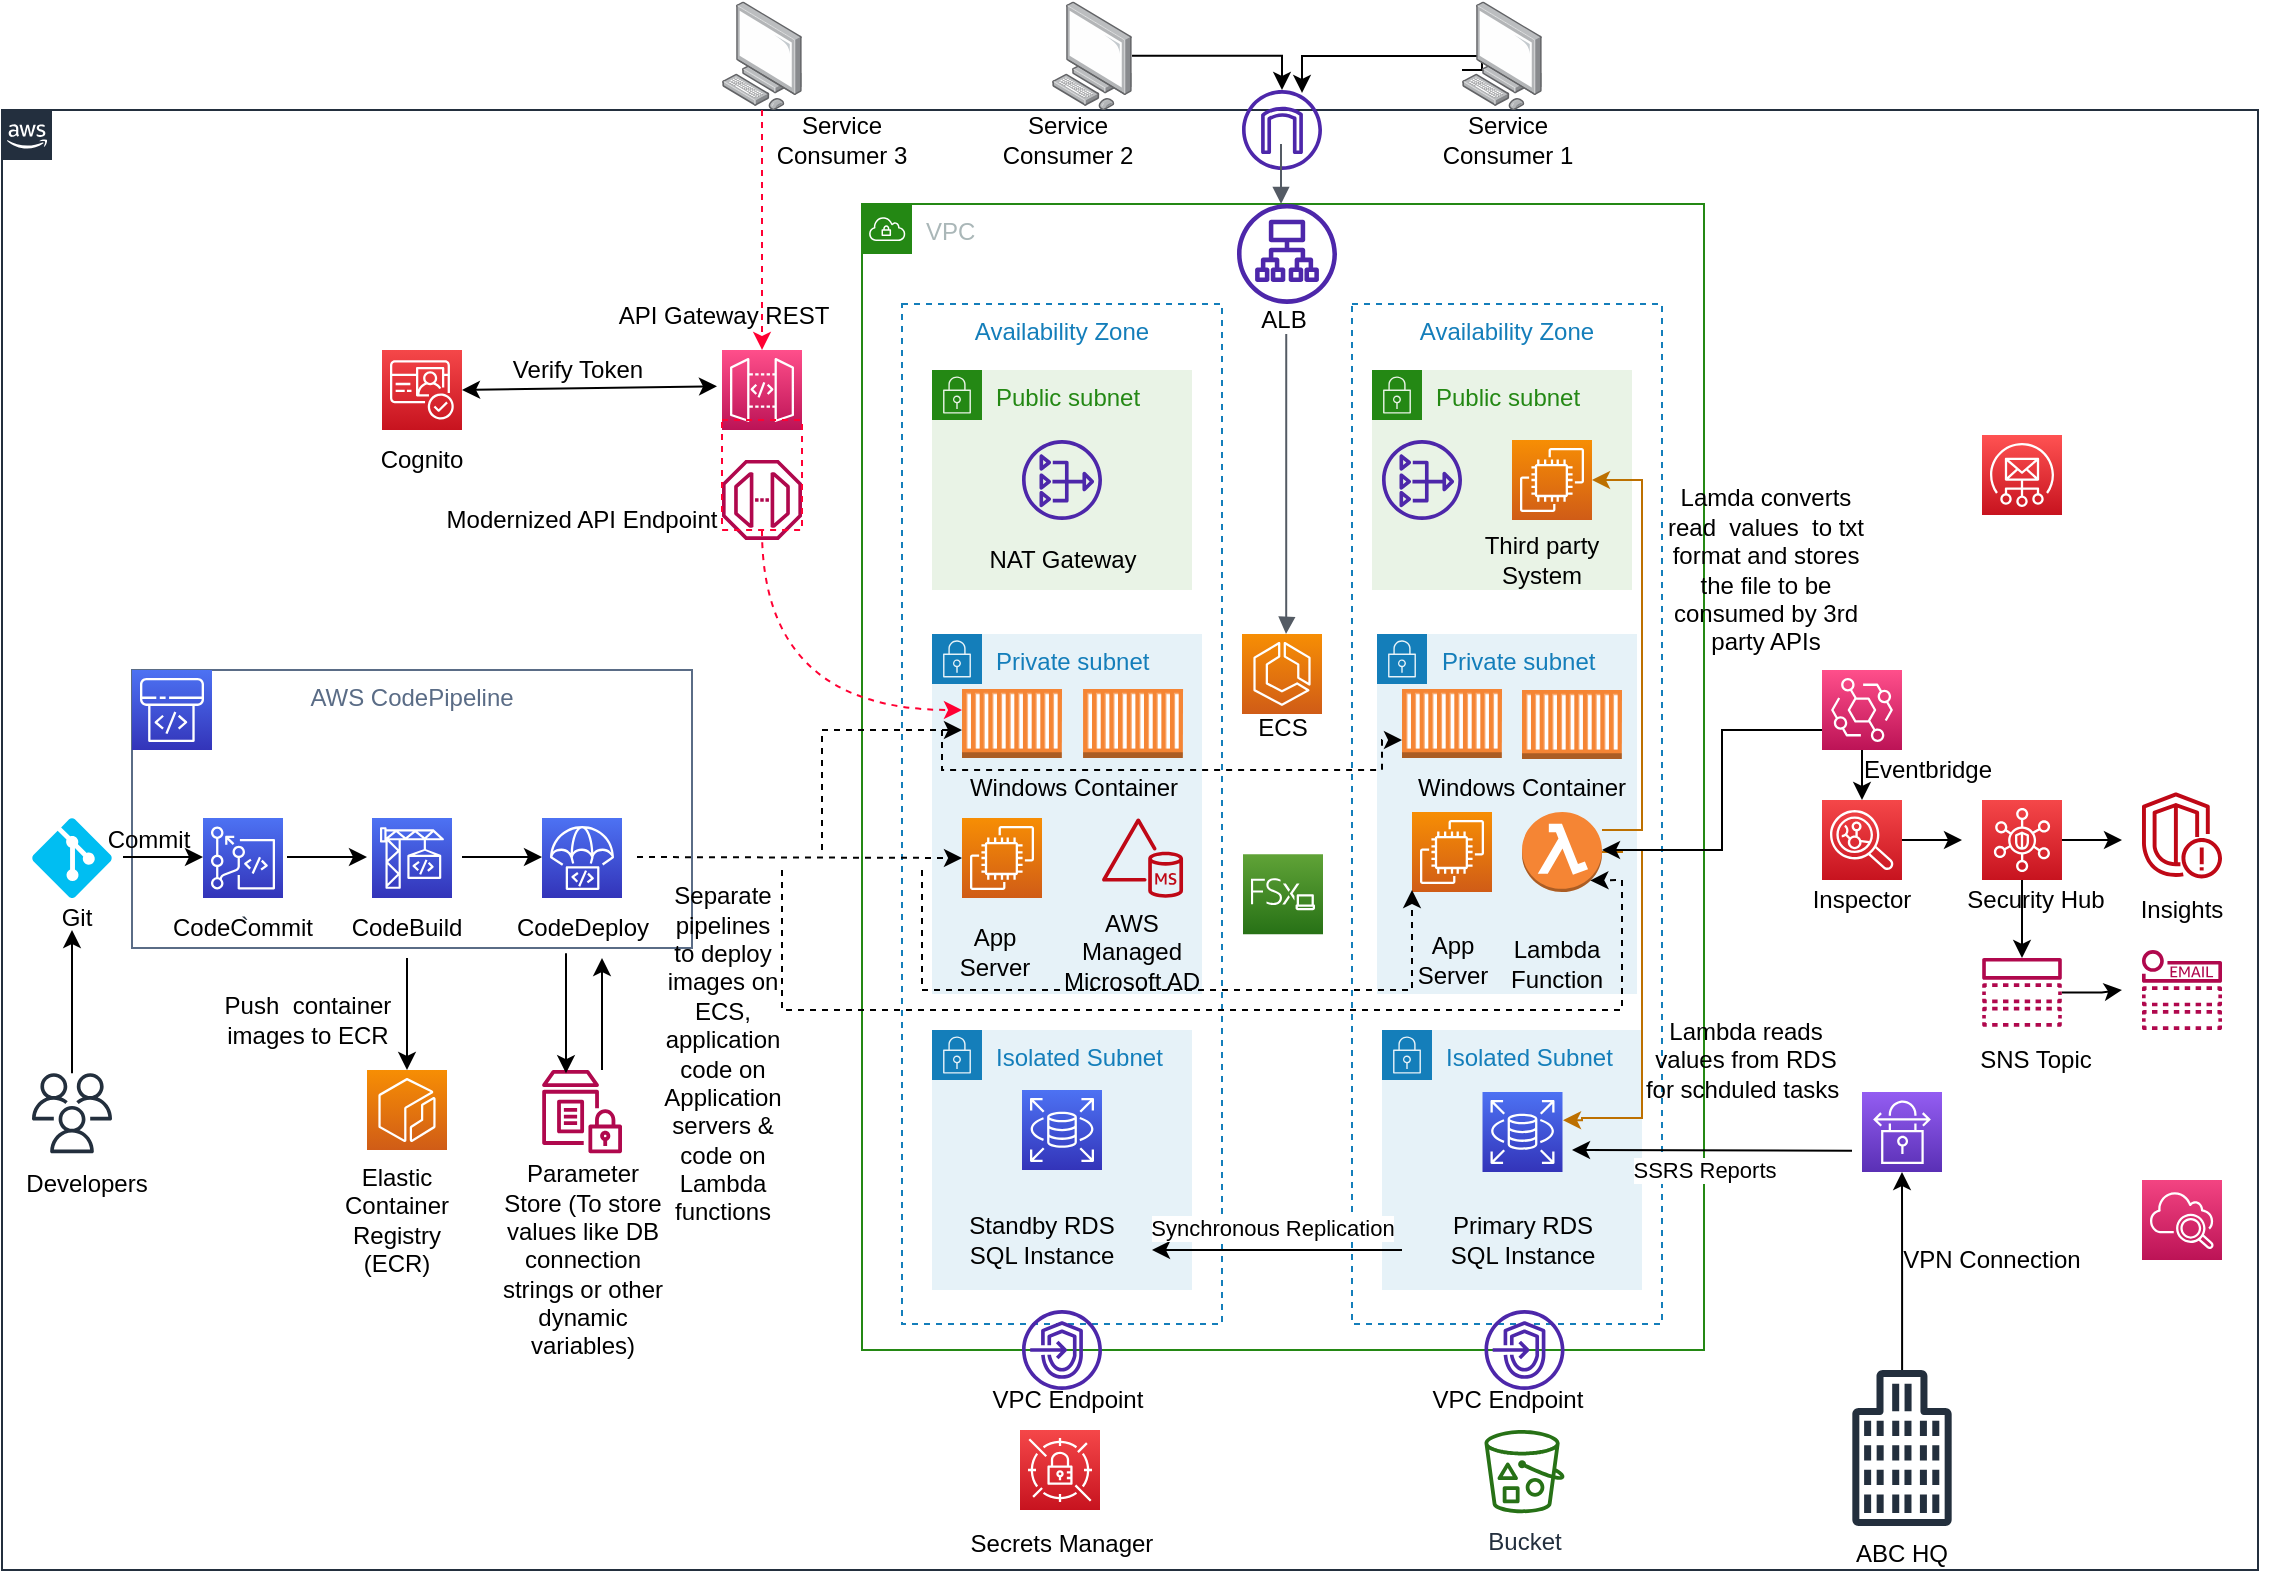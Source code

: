 <mxfile version="21.6.8" type="github">
  <diagram id="Ht1M8jgEwFfnCIfOTk4-" name="Page-1">
    <mxGraphModel dx="2019" dy="788" grid="1" gridSize="10" guides="1" tooltips="1" connect="1" arrows="1" fold="1" page="1" pageScale="1" pageWidth="1169" pageHeight="827" math="0" shadow="0">
      <root>
        <mxCell id="0" />
        <mxCell id="1" parent="0" />
        <mxCell id="UEzPUAAOIrF-is8g5C7q-74" value="" style="points=[[0,0],[0.25,0],[0.5,0],[0.75,0],[1,0],[1,0.25],[1,0.5],[1,0.75],[1,1],[0.75,1],[0.5,1],[0.25,1],[0,1],[0,0.75],[0,0.5],[0,0.25]];outlineConnect=0;gradientColor=none;html=1;whiteSpace=wrap;fontSize=12;fontStyle=0;shape=mxgraph.aws4.group;grIcon=mxgraph.aws4.group_aws_cloud_alt;strokeColor=#232F3E;fillColor=none;verticalAlign=top;align=left;spacingLeft=30;fontColor=#232F3E;dashed=0;labelBackgroundColor=#ffffff;container=1;pointerEvents=0;collapsible=0;recursiveResize=0;" parent="1" vertex="1">
          <mxGeometry x="20" y="60" width="1128" height="730" as="geometry" />
        </mxCell>
        <mxCell id="bOCi2ubxmbnxknkTj1Zq-160" value="CodeBuild" style="text;strokeColor=none;align=center;fillColor=none;html=1;verticalAlign=middle;whiteSpace=wrap;rounded=0;" vertex="1" parent="UEzPUAAOIrF-is8g5C7q-74">
          <mxGeometry x="175" y="394.0" width="55" height="30" as="geometry" />
        </mxCell>
        <mxCell id="bOCi2ubxmbnxknkTj1Zq-11" value="VPC" style="points=[[0,0],[0.25,0],[0.5,0],[0.75,0],[1,0],[1,0.25],[1,0.5],[1,0.75],[1,1],[0.75,1],[0.5,1],[0.25,1],[0,1],[0,0.75],[0,0.5],[0,0.25]];outlineConnect=0;gradientColor=none;html=1;whiteSpace=wrap;fontSize=12;fontStyle=0;container=1;pointerEvents=0;collapsible=0;recursiveResize=0;shape=mxgraph.aws4.group;grIcon=mxgraph.aws4.group_vpc;strokeColor=#248814;fillColor=none;verticalAlign=top;align=left;spacingLeft=30;fontColor=#AAB7B8;dashed=0;" vertex="1" parent="UEzPUAAOIrF-is8g5C7q-74">
          <mxGeometry x="430" y="46.95" width="421" height="573.05" as="geometry" />
        </mxCell>
        <mxCell id="bOCi2ubxmbnxknkTj1Zq-4" value="" style="sketch=0;outlineConnect=0;fontColor=#232F3E;gradientColor=none;fillColor=#4D27AA;strokeColor=none;dashed=0;verticalLabelPosition=bottom;verticalAlign=top;align=center;html=1;fontSize=12;fontStyle=0;aspect=fixed;pointerEvents=1;shape=mxgraph.aws4.application_load_balancer;direction=east;" vertex="1" parent="bOCi2ubxmbnxknkTj1Zq-11">
          <mxGeometry x="187.5" width="50" height="50" as="geometry" />
        </mxCell>
        <mxCell id="bOCi2ubxmbnxknkTj1Zq-16" value="Availability Zone" style="fillColor=none;strokeColor=#147EBA;dashed=1;verticalAlign=top;fontStyle=0;fontColor=#147EBA;whiteSpace=wrap;html=1;" vertex="1" parent="bOCi2ubxmbnxknkTj1Zq-11">
          <mxGeometry x="20" y="50" width="160" height="510" as="geometry" />
        </mxCell>
        <mxCell id="bOCi2ubxmbnxknkTj1Zq-17" value="Availability Zone" style="fillColor=none;strokeColor=#147EBA;dashed=1;verticalAlign=top;fontStyle=0;fontColor=#147EBA;whiteSpace=wrap;html=1;" vertex="1" parent="bOCi2ubxmbnxknkTj1Zq-11">
          <mxGeometry x="245" y="50" width="155" height="510" as="geometry" />
        </mxCell>
        <mxCell id="bOCi2ubxmbnxknkTj1Zq-24" value="Public subnet" style="points=[[0,0],[0.25,0],[0.5,0],[0.75,0],[1,0],[1,0.25],[1,0.5],[1,0.75],[1,1],[0.75,1],[0.5,1],[0.25,1],[0,1],[0,0.75],[0,0.5],[0,0.25]];outlineConnect=0;gradientColor=none;html=1;whiteSpace=wrap;fontSize=12;fontStyle=0;container=1;pointerEvents=0;collapsible=0;recursiveResize=0;shape=mxgraph.aws4.group;grIcon=mxgraph.aws4.group_security_group;grStroke=0;strokeColor=#248814;fillColor=#E9F3E6;verticalAlign=top;align=left;spacingLeft=30;fontColor=#248814;dashed=0;" vertex="1" parent="bOCi2ubxmbnxknkTj1Zq-11">
          <mxGeometry x="35" y="83.05" width="130" height="110" as="geometry" />
        </mxCell>
        <mxCell id="bOCi2ubxmbnxknkTj1Zq-50" value="" style="sketch=0;outlineConnect=0;fontColor=#232F3E;gradientColor=none;fillColor=#4D27AA;strokeColor=none;dashed=0;verticalLabelPosition=bottom;verticalAlign=top;align=center;html=1;fontSize=12;fontStyle=0;aspect=fixed;pointerEvents=1;shape=mxgraph.aws4.nat_gateway;" vertex="1" parent="bOCi2ubxmbnxknkTj1Zq-24">
          <mxGeometry x="45" y="35" width="40" height="40" as="geometry" />
        </mxCell>
        <mxCell id="bOCi2ubxmbnxknkTj1Zq-149" value="NAT Gateway" style="text;strokeColor=none;align=center;fillColor=none;html=1;verticalAlign=middle;whiteSpace=wrap;rounded=0;" vertex="1" parent="bOCi2ubxmbnxknkTj1Zq-24">
          <mxGeometry x="22.5" y="80" width="85" height="30" as="geometry" />
        </mxCell>
        <mxCell id="bOCi2ubxmbnxknkTj1Zq-27" value="Public subnet" style="points=[[0,0],[0.25,0],[0.5,0],[0.75,0],[1,0],[1,0.25],[1,0.5],[1,0.75],[1,1],[0.75,1],[0.5,1],[0.25,1],[0,1],[0,0.75],[0,0.5],[0,0.25]];outlineConnect=0;gradientColor=none;html=1;whiteSpace=wrap;fontSize=12;fontStyle=0;container=1;pointerEvents=0;collapsible=0;recursiveResize=0;shape=mxgraph.aws4.group;grIcon=mxgraph.aws4.group_security_group;grStroke=0;strokeColor=#248814;fillColor=#E9F3E6;verticalAlign=top;align=left;spacingLeft=30;fontColor=#248814;dashed=0;" vertex="1" parent="bOCi2ubxmbnxknkTj1Zq-11">
          <mxGeometry x="255" y="83.05" width="130" height="110" as="geometry" />
        </mxCell>
        <mxCell id="bOCi2ubxmbnxknkTj1Zq-99" value="" style="sketch=0;points=[[0,0,0],[0.25,0,0],[0.5,0,0],[0.75,0,0],[1,0,0],[0,1,0],[0.25,1,0],[0.5,1,0],[0.75,1,0],[1,1,0],[0,0.25,0],[0,0.5,0],[0,0.75,0],[1,0.25,0],[1,0.5,0],[1,0.75,0]];outlineConnect=0;fontColor=#232F3E;gradientColor=#F78E04;gradientDirection=north;fillColor=#D05C17;strokeColor=#ffffff;dashed=0;verticalLabelPosition=bottom;verticalAlign=top;align=center;html=1;fontSize=12;fontStyle=0;aspect=fixed;shape=mxgraph.aws4.resourceIcon;resIcon=mxgraph.aws4.ec2;" vertex="1" parent="bOCi2ubxmbnxknkTj1Zq-27">
          <mxGeometry x="70" y="35" width="40" height="40" as="geometry" />
        </mxCell>
        <mxCell id="bOCi2ubxmbnxknkTj1Zq-102" value="Third party System&lt;br&gt;" style="text;strokeColor=none;align=center;fillColor=none;html=1;verticalAlign=middle;whiteSpace=wrap;rounded=0;" vertex="1" parent="bOCi2ubxmbnxknkTj1Zq-27">
          <mxGeometry x="50" y="80" width="70" height="30" as="geometry" />
        </mxCell>
        <mxCell id="bOCi2ubxmbnxknkTj1Zq-28" value="Private subnet" style="points=[[0,0],[0.25,0],[0.5,0],[0.75,0],[1,0],[1,0.25],[1,0.5],[1,0.75],[1,1],[0.75,1],[0.5,1],[0.25,1],[0,1],[0,0.75],[0,0.5],[0,0.25]];outlineConnect=0;gradientColor=none;html=1;whiteSpace=wrap;fontSize=12;fontStyle=0;container=1;pointerEvents=0;collapsible=0;recursiveResize=0;shape=mxgraph.aws4.group;grIcon=mxgraph.aws4.group_security_group;grStroke=0;strokeColor=#147EBA;fillColor=#E6F2F8;verticalAlign=top;align=left;spacingLeft=30;fontColor=#147EBA;dashed=0;" vertex="1" parent="bOCi2ubxmbnxknkTj1Zq-11">
          <mxGeometry x="257.5" y="215" width="130" height="180" as="geometry" />
        </mxCell>
        <mxCell id="bOCi2ubxmbnxknkTj1Zq-125" value="App Server&lt;br&gt;" style="text;strokeColor=none;align=center;fillColor=none;html=1;verticalAlign=middle;whiteSpace=wrap;rounded=0;" vertex="1" parent="bOCi2ubxmbnxknkTj1Zq-28">
          <mxGeometry x="10" y="148.05" width="55" height="30" as="geometry" />
        </mxCell>
        <mxCell id="bOCi2ubxmbnxknkTj1Zq-124" value="Windows Container" style="text;strokeColor=none;align=center;fillColor=none;html=1;verticalAlign=middle;whiteSpace=wrap;rounded=0;" vertex="1" parent="bOCi2ubxmbnxknkTj1Zq-28">
          <mxGeometry x="17.5" y="62.05" width="110" height="30" as="geometry" />
        </mxCell>
        <mxCell id="bOCi2ubxmbnxknkTj1Zq-100" value="" style="sketch=0;points=[[0,0,0],[0.25,0,0],[0.5,0,0],[0.75,0,0],[1,0,0],[0,1,0],[0.25,1,0],[0.5,1,0],[0.75,1,0],[1,1,0],[0,0.25,0],[0,0.5,0],[0,0.75,0],[1,0.25,0],[1,0.5,0],[1,0.75,0]];outlineConnect=0;fontColor=#232F3E;gradientColor=#F78E04;gradientDirection=north;fillColor=#D05C17;strokeColor=#ffffff;dashed=0;verticalLabelPosition=bottom;verticalAlign=top;align=center;html=1;fontSize=12;fontStyle=0;aspect=fixed;shape=mxgraph.aws4.resourceIcon;resIcon=mxgraph.aws4.ec2;" vertex="1" parent="bOCi2ubxmbnxknkTj1Zq-28">
          <mxGeometry x="17.5" y="89.05" width="40" height="40" as="geometry" />
        </mxCell>
        <mxCell id="bOCi2ubxmbnxknkTj1Zq-65" value="" style="outlineConnect=0;dashed=0;verticalLabelPosition=bottom;verticalAlign=top;align=center;html=1;shape=mxgraph.aws3.lambda_function;fillColor=#F58534;gradientColor=none;" vertex="1" parent="bOCi2ubxmbnxknkTj1Zq-28">
          <mxGeometry x="72.5" y="89.05" width="40" height="40" as="geometry" />
        </mxCell>
        <mxCell id="bOCi2ubxmbnxknkTj1Zq-214" value="" style="outlineConnect=0;dashed=0;verticalLabelPosition=bottom;verticalAlign=top;align=center;html=1;shape=mxgraph.aws3.ec2_compute_container;fillColor=#F58534;gradientColor=none;" vertex="1" parent="bOCi2ubxmbnxknkTj1Zq-28">
          <mxGeometry x="72.5" y="28.05" width="50" height="34.5" as="geometry" />
        </mxCell>
        <mxCell id="bOCi2ubxmbnxknkTj1Zq-31" value="" style="sketch=0;points=[[0,0,0],[0.25,0,0],[0.5,0,0],[0.75,0,0],[1,0,0],[0,1,0],[0.25,1,0],[0.5,1,0],[0.75,1,0],[1,1,0],[0,0.25,0],[0,0.5,0],[0,0.75,0],[1,0.25,0],[1,0.5,0],[1,0.75,0]];outlineConnect=0;fontColor=#232F3E;gradientColor=#F78E04;gradientDirection=north;fillColor=#D05C17;strokeColor=#ffffff;dashed=0;verticalLabelPosition=bottom;verticalAlign=top;align=center;html=1;fontSize=12;fontStyle=0;aspect=fixed;shape=mxgraph.aws4.resourceIcon;resIcon=mxgraph.aws4.ecs;" vertex="1" parent="bOCi2ubxmbnxknkTj1Zq-11">
          <mxGeometry x="190" y="215" width="40" height="40" as="geometry" />
        </mxCell>
        <mxCell id="bOCi2ubxmbnxknkTj1Zq-32" value="" style="outlineConnect=0;dashed=0;verticalLabelPosition=bottom;verticalAlign=top;align=center;html=1;shape=mxgraph.aws3.ec2_compute_container;fillColor=#F58534;gradientColor=none;" vertex="1" parent="bOCi2ubxmbnxknkTj1Zq-11">
          <mxGeometry x="60" y="340" width="60" height="34.5" as="geometry" />
        </mxCell>
        <mxCell id="bOCi2ubxmbnxknkTj1Zq-52" value="Isolated Subnet&lt;br&gt;" style="points=[[0,0],[0.25,0],[0.5,0],[0.75,0],[1,0],[1,0.25],[1,0.5],[1,0.75],[1,1],[0.75,1],[0.5,1],[0.25,1],[0,1],[0,0.75],[0,0.5],[0,0.25]];outlineConnect=0;gradientColor=none;html=1;whiteSpace=wrap;fontSize=12;fontStyle=0;container=1;pointerEvents=0;collapsible=0;recursiveResize=0;shape=mxgraph.aws4.group;grIcon=mxgraph.aws4.group_security_group;grStroke=0;strokeColor=#147EBA;fillColor=#E6F2F8;verticalAlign=top;align=left;spacingLeft=30;fontColor=#147EBA;dashed=0;" vertex="1" parent="bOCi2ubxmbnxknkTj1Zq-11">
          <mxGeometry x="35" y="413.05" width="130" height="130" as="geometry" />
        </mxCell>
        <mxCell id="bOCi2ubxmbnxknkTj1Zq-117" value="" style="sketch=0;points=[[0,0,0],[0.25,0,0],[0.5,0,0],[0.75,0,0],[1,0,0],[0,1,0],[0.25,1,0],[0.5,1,0],[0.75,1,0],[1,1,0],[0,0.25,0],[0,0.5,0],[0,0.75,0],[1,0.25,0],[1,0.5,0],[1,0.75,0]];outlineConnect=0;fontColor=#232F3E;gradientColor=#4D72F3;gradientDirection=north;fillColor=#3334B9;strokeColor=#ffffff;dashed=0;verticalLabelPosition=bottom;verticalAlign=top;align=center;html=1;fontSize=12;fontStyle=0;aspect=fixed;shape=mxgraph.aws4.resourceIcon;resIcon=mxgraph.aws4.rds;" vertex="1" parent="bOCi2ubxmbnxknkTj1Zq-52">
          <mxGeometry x="45" y="30.0" width="40" height="40" as="geometry" />
        </mxCell>
        <mxCell id="bOCi2ubxmbnxknkTj1Zq-56" value="Private subnet" style="points=[[0,0],[0.25,0],[0.5,0],[0.75,0],[1,0],[1,0.25],[1,0.5],[1,0.75],[1,1],[0.75,1],[0.5,1],[0.25,1],[0,1],[0,0.75],[0,0.5],[0,0.25]];outlineConnect=0;gradientColor=none;html=1;whiteSpace=wrap;fontSize=12;fontStyle=0;container=1;pointerEvents=0;collapsible=0;recursiveResize=0;shape=mxgraph.aws4.group;grIcon=mxgraph.aws4.group_security_group;grStroke=0;strokeColor=#147EBA;fillColor=#E6F2F8;verticalAlign=top;align=left;spacingLeft=30;fontColor=#147EBA;dashed=0;" vertex="1" parent="bOCi2ubxmbnxknkTj1Zq-11">
          <mxGeometry x="35" y="215" width="135" height="180" as="geometry" />
        </mxCell>
        <mxCell id="bOCi2ubxmbnxknkTj1Zq-98" value="" style="sketch=0;points=[[0,0,0],[0.25,0,0],[0.5,0,0],[0.75,0,0],[1,0,0],[0,1,0],[0.25,1,0],[0.5,1,0],[0.75,1,0],[1,1,0],[0,0.25,0],[0,0.5,0],[0,0.75,0],[1,0.25,0],[1,0.5,0],[1,0.75,0]];outlineConnect=0;fontColor=#232F3E;gradientColor=#F78E04;gradientDirection=north;fillColor=#D05C17;strokeColor=#ffffff;dashed=0;verticalLabelPosition=bottom;verticalAlign=top;align=center;html=1;fontSize=12;fontStyle=0;aspect=fixed;shape=mxgraph.aws4.resourceIcon;resIcon=mxgraph.aws4.ec2;" vertex="1" parent="bOCi2ubxmbnxknkTj1Zq-56">
          <mxGeometry x="15" y="92.05" width="40" height="40" as="geometry" />
        </mxCell>
        <mxCell id="bOCi2ubxmbnxknkTj1Zq-213" value="" style="outlineConnect=0;dashed=0;verticalLabelPosition=bottom;verticalAlign=top;align=center;html=1;shape=mxgraph.aws3.ec2_compute_container;fillColor=#F58534;gradientColor=none;" vertex="1" parent="bOCi2ubxmbnxknkTj1Zq-56">
          <mxGeometry x="75.52" y="27.55" width="50" height="34.5" as="geometry" />
        </mxCell>
        <mxCell id="bOCi2ubxmbnxknkTj1Zq-58" value="Isolated Subnet&lt;br&gt;" style="points=[[0,0],[0.25,0],[0.5,0],[0.75,0],[1,0],[1,0.25],[1,0.5],[1,0.75],[1,1],[0.75,1],[0.5,1],[0.25,1],[0,1],[0,0.75],[0,0.5],[0,0.25]];outlineConnect=0;gradientColor=none;html=1;whiteSpace=wrap;fontSize=12;fontStyle=0;container=1;pointerEvents=0;collapsible=0;recursiveResize=0;shape=mxgraph.aws4.group;grIcon=mxgraph.aws4.group_security_group;grStroke=0;strokeColor=#147EBA;fillColor=#E6F2F8;verticalAlign=top;align=left;spacingLeft=30;fontColor=#147EBA;dashed=0;" vertex="1" parent="bOCi2ubxmbnxknkTj1Zq-11">
          <mxGeometry x="260" y="413.05" width="130" height="130" as="geometry" />
        </mxCell>
        <mxCell id="bOCi2ubxmbnxknkTj1Zq-118" value="" style="sketch=0;points=[[0,0,0],[0.25,0,0],[0.5,0,0],[0.75,0,0],[1,0,0],[0,1,0],[0.25,1,0],[0.5,1,0],[0.75,1,0],[1,1,0],[0,0.25,0],[0,0.5,0],[0,0.75,0],[1,0.25,0],[1,0.5,0],[1,0.75,0]];outlineConnect=0;fontColor=#232F3E;gradientColor=#4D72F3;gradientDirection=north;fillColor=#3334B9;strokeColor=#ffffff;dashed=0;verticalLabelPosition=bottom;verticalAlign=top;align=center;html=1;fontSize=12;fontStyle=0;aspect=fixed;shape=mxgraph.aws4.resourceIcon;resIcon=mxgraph.aws4.rds;" vertex="1" parent="bOCi2ubxmbnxknkTj1Zq-58">
          <mxGeometry x="50.25" y="31.0" width="40" height="40" as="geometry" />
        </mxCell>
        <mxCell id="bOCi2ubxmbnxknkTj1Zq-122" value="Primary RDS SQL Instance&lt;br&gt;" style="text;strokeColor=none;align=center;fillColor=none;html=1;verticalAlign=middle;whiteSpace=wrap;rounded=0;" vertex="1" parent="bOCi2ubxmbnxknkTj1Zq-58">
          <mxGeometry x="24" y="90" width="92.5" height="30" as="geometry" />
        </mxCell>
        <mxCell id="bOCi2ubxmbnxknkTj1Zq-260" value="" style="edgeStyle=orthogonalEdgeStyle;rounded=0;orthogonalLoop=1;jettySize=auto;html=1;entryX=1;entryY=0.25;entryDx=0;entryDy=0;entryPerimeter=0;exitX=1;exitY=0.5;exitDx=0;exitDy=0;exitPerimeter=0;fillColor=#f0a30a;strokeColor=#BD7000;" edge="1" parent="bOCi2ubxmbnxknkTj1Zq-58" source="bOCi2ubxmbnxknkTj1Zq-65">
          <mxGeometry relative="1" as="geometry">
            <mxPoint x="90.25" y="-104.91" as="sourcePoint" />
            <mxPoint x="90.5" y="45.09" as="targetPoint" />
            <Array as="points">
              <mxPoint x="120" y="-89" />
              <mxPoint x="120" y="-90" />
              <mxPoint x="130" y="-90" />
              <mxPoint x="130" y="44" />
              <mxPoint x="100" y="44" />
              <mxPoint x="100" y="45" />
            </Array>
          </mxGeometry>
        </mxCell>
        <mxCell id="bOCi2ubxmbnxknkTj1Zq-61" value="" style="sketch=0;outlineConnect=0;fontColor=#232F3E;gradientColor=none;fillColor=#4D27AA;strokeColor=none;dashed=0;verticalLabelPosition=bottom;verticalAlign=top;align=center;html=1;fontSize=12;fontStyle=0;aspect=fixed;pointerEvents=1;shape=mxgraph.aws4.endpoints;" vertex="1" parent="bOCi2ubxmbnxknkTj1Zq-11">
          <mxGeometry x="80" y="553.05" width="40" height="40" as="geometry" />
        </mxCell>
        <mxCell id="bOCi2ubxmbnxknkTj1Zq-86" value="" style="sketch=0;points=[[0,0,0],[0.25,0,0],[0.5,0,0],[0.75,0,0],[1,0,0],[0,1,0],[0.25,1,0],[0.5,1,0],[0.75,1,0],[1,1,0],[0,0.25,0],[0,0.5,0],[0,0.75,0],[1,0.25,0],[1,0.5,0],[1,0.75,0]];outlineConnect=0;fontColor=#232F3E;gradientColor=#60A337;gradientDirection=north;fillColor=#277116;strokeColor=#ffffff;dashed=0;verticalLabelPosition=bottom;verticalAlign=top;align=center;html=1;fontSize=12;fontStyle=0;aspect=fixed;shape=mxgraph.aws4.resourceIcon;resIcon=mxgraph.aws4.fsx_for_windows_file_server;" vertex="1" parent="bOCi2ubxmbnxknkTj1Zq-11">
          <mxGeometry x="190.5" y="325.14" width="40" height="40" as="geometry" />
        </mxCell>
        <mxCell id="bOCi2ubxmbnxknkTj1Zq-94" value="" style="sketch=0;outlineConnect=0;fontColor=#232F3E;gradientColor=none;fillColor=#BF0816;strokeColor=none;dashed=0;verticalLabelPosition=bottom;verticalAlign=top;align=center;html=1;fontSize=12;fontStyle=0;aspect=fixed;pointerEvents=1;shape=mxgraph.aws4.managed_ms_ad;" vertex="1" parent="bOCi2ubxmbnxknkTj1Zq-11">
          <mxGeometry x="120" y="307.05" width="40.52" height="40" as="geometry" />
        </mxCell>
        <mxCell id="bOCi2ubxmbnxknkTj1Zq-45" value="" style="outlineConnect=0;dashed=0;verticalLabelPosition=bottom;verticalAlign=top;align=center;html=1;shape=mxgraph.aws3.ec2_compute_container;fillColor=#F58534;gradientColor=none;" vertex="1" parent="bOCi2ubxmbnxknkTj1Zq-11">
          <mxGeometry x="270" y="242.55" width="50" height="34.5" as="geometry" />
        </mxCell>
        <mxCell id="bOCi2ubxmbnxknkTj1Zq-51" value="" style="sketch=0;outlineConnect=0;fontColor=#232F3E;gradientColor=none;fillColor=#4D27AA;strokeColor=none;dashed=0;verticalLabelPosition=bottom;verticalAlign=top;align=center;html=1;fontSize=12;fontStyle=0;aspect=fixed;pointerEvents=1;shape=mxgraph.aws4.nat_gateway;" vertex="1" parent="bOCi2ubxmbnxknkTj1Zq-11">
          <mxGeometry x="260" y="118.05" width="40" height="40" as="geometry" />
        </mxCell>
        <mxCell id="bOCi2ubxmbnxknkTj1Zq-116" value="" style="edgeStyle=orthogonalEdgeStyle;html=1;endArrow=block;elbow=vertical;startArrow=none;endFill=1;strokeColor=#545B64;rounded=0;exitX=0.6;exitY=1.061;exitDx=0;exitDy=0;exitPerimeter=0;" edge="1" parent="bOCi2ubxmbnxknkTj1Zq-11">
          <mxGeometry width="100" relative="1" as="geometry">
            <mxPoint x="212.12" y="64.999" as="sourcePoint" />
            <mxPoint x="212" y="215" as="targetPoint" />
            <Array as="points">
              <mxPoint x="212.02" y="213" />
            </Array>
          </mxGeometry>
        </mxCell>
        <mxCell id="bOCi2ubxmbnxknkTj1Zq-120" value="AWS Managed Microsoft AD" style="text;strokeColor=none;align=center;fillColor=none;html=1;verticalAlign=middle;whiteSpace=wrap;rounded=0;" vertex="1" parent="bOCi2ubxmbnxknkTj1Zq-11">
          <mxGeometry x="100" y="333.5" width="70" height="81" as="geometry" />
        </mxCell>
        <mxCell id="bOCi2ubxmbnxknkTj1Zq-131" value="" style="endArrow=classic;html=1;rounded=0;" edge="1" parent="bOCi2ubxmbnxknkTj1Zq-11">
          <mxGeometry relative="1" as="geometry">
            <mxPoint x="270" y="523.05" as="sourcePoint" />
            <mxPoint x="145" y="523.05" as="targetPoint" />
          </mxGeometry>
        </mxCell>
        <mxCell id="bOCi2ubxmbnxknkTj1Zq-132" value="Synchronous Replication&lt;br&gt;" style="edgeLabel;resizable=0;html=1;align=center;verticalAlign=middle;" connectable="0" vertex="1" parent="bOCi2ubxmbnxknkTj1Zq-131">
          <mxGeometry relative="1" as="geometry">
            <mxPoint x="-3" y="-11" as="offset" />
          </mxGeometry>
        </mxCell>
        <mxCell id="bOCi2ubxmbnxknkTj1Zq-130" value="App Server&lt;br&gt;" style="text;strokeColor=none;align=center;fillColor=none;html=1;verticalAlign=middle;whiteSpace=wrap;rounded=0;" vertex="1" parent="bOCi2ubxmbnxknkTj1Zq-11">
          <mxGeometry x="39" y="359.0" width="55" height="30" as="geometry" />
        </mxCell>
        <mxCell id="bOCi2ubxmbnxknkTj1Zq-195" value="" style="edgeStyle=orthogonalEdgeStyle;rounded=0;orthogonalLoop=1;jettySize=auto;html=1;dashed=1;" edge="1" parent="bOCi2ubxmbnxknkTj1Zq-11">
          <mxGeometry relative="1" as="geometry">
            <mxPoint x="40" y="263.05" as="sourcePoint" />
            <mxPoint x="270" y="268.05" as="targetPoint" />
            <Array as="points">
              <mxPoint x="40" y="283" />
              <mxPoint x="260" y="283" />
              <mxPoint x="260" y="268" />
            </Array>
          </mxGeometry>
        </mxCell>
        <mxCell id="bOCi2ubxmbnxknkTj1Zq-57" value="" style="outlineConnect=0;dashed=0;verticalLabelPosition=bottom;verticalAlign=top;align=center;html=1;shape=mxgraph.aws3.ec2_compute_container;fillColor=#F58534;gradientColor=none;" vertex="1" parent="bOCi2ubxmbnxknkTj1Zq-11">
          <mxGeometry x="50" y="242.55" width="50" height="34.5" as="geometry" />
        </mxCell>
        <mxCell id="bOCi2ubxmbnxknkTj1Zq-123" value="Windows Container" style="text;strokeColor=none;align=center;fillColor=none;html=1;verticalAlign=middle;whiteSpace=wrap;rounded=0;" vertex="1" parent="bOCi2ubxmbnxknkTj1Zq-11">
          <mxGeometry x="50.52" y="277.05" width="110" height="30" as="geometry" />
        </mxCell>
        <mxCell id="bOCi2ubxmbnxknkTj1Zq-174" style="edgeStyle=orthogonalEdgeStyle;rounded=0;orthogonalLoop=1;jettySize=auto;html=1;exitX=0.5;exitY=1;exitDx=0;exitDy=0;" edge="1" parent="bOCi2ubxmbnxknkTj1Zq-11" source="bOCi2ubxmbnxknkTj1Zq-130" target="bOCi2ubxmbnxknkTj1Zq-130">
          <mxGeometry relative="1" as="geometry" />
        </mxCell>
        <mxCell id="bOCi2ubxmbnxknkTj1Zq-192" value="" style="edgeStyle=none;orthogonalLoop=1;jettySize=auto;html=1;rounded=0;dashed=1;" edge="1" parent="bOCi2ubxmbnxknkTj1Zq-11">
          <mxGeometry width="100" relative="1" as="geometry">
            <mxPoint x="-20" y="323.05" as="sourcePoint" />
            <mxPoint x="50" y="263.05" as="targetPoint" />
            <Array as="points">
              <mxPoint x="-20" y="263.05" />
            </Array>
          </mxGeometry>
        </mxCell>
        <mxCell id="bOCi2ubxmbnxknkTj1Zq-200" value="" style="endArrow=classic;html=1;rounded=0;entryX=0.855;entryY=0.855;entryDx=0;entryDy=0;entryPerimeter=0;dashed=1;" edge="1" parent="bOCi2ubxmbnxknkTj1Zq-11" target="bOCi2ubxmbnxknkTj1Zq-65">
          <mxGeometry width="50" height="50" relative="1" as="geometry">
            <mxPoint x="-40" y="333.05" as="sourcePoint" />
            <mxPoint x="10" y="383.05" as="targetPoint" />
            <Array as="points">
              <mxPoint x="-40" y="403.05" />
              <mxPoint x="380" y="403.05" />
              <mxPoint x="380" y="338.05" />
            </Array>
          </mxGeometry>
        </mxCell>
        <mxCell id="bOCi2ubxmbnxknkTj1Zq-126" value="Lambda Function" style="text;strokeColor=none;align=center;fillColor=none;html=1;verticalAlign=middle;whiteSpace=wrap;rounded=0;" vertex="1" parent="bOCi2ubxmbnxknkTj1Zq-11">
          <mxGeometry x="320" y="365.14" width="55" height="30" as="geometry" />
        </mxCell>
        <mxCell id="bOCi2ubxmbnxknkTj1Zq-198" value="" style="edgeStyle=none;orthogonalLoop=1;jettySize=auto;html=1;rounded=0;dashed=1;" edge="1" parent="bOCi2ubxmbnxknkTj1Zq-11">
          <mxGeometry width="100" relative="1" as="geometry">
            <mxPoint x="30" y="333.05" as="sourcePoint" />
            <mxPoint x="275" y="343.05" as="targetPoint" />
            <Array as="points">
              <mxPoint x="30" y="393.05" />
              <mxPoint x="140" y="393.05" />
              <mxPoint x="275" y="393.05" />
            </Array>
          </mxGeometry>
        </mxCell>
        <mxCell id="bOCi2ubxmbnxknkTj1Zq-127" value="Standby RDS SQL Instance" style="text;strokeColor=none;align=center;fillColor=none;html=1;verticalAlign=middle;whiteSpace=wrap;rounded=0;" vertex="1" parent="bOCi2ubxmbnxknkTj1Zq-11">
          <mxGeometry x="40" y="503.05" width="100" height="30" as="geometry" />
        </mxCell>
        <mxCell id="bOCi2ubxmbnxknkTj1Zq-215" value="ECS" style="text;strokeColor=none;align=center;fillColor=none;html=1;verticalAlign=middle;whiteSpace=wrap;rounded=0;" vertex="1" parent="bOCi2ubxmbnxknkTj1Zq-11">
          <mxGeometry x="182.5" y="247.05" width="55" height="30" as="geometry" />
        </mxCell>
        <mxCell id="bOCi2ubxmbnxknkTj1Zq-246" value="ALB" style="text;strokeColor=none;align=center;fillColor=none;html=1;verticalAlign=middle;whiteSpace=wrap;rounded=0;" vertex="1" parent="bOCi2ubxmbnxknkTj1Zq-11">
          <mxGeometry x="140.5" y="43.05" width="140" height="30" as="geometry" />
        </mxCell>
        <mxCell id="bOCi2ubxmbnxknkTj1Zq-263" value="" style="endArrow=classic;html=1;rounded=0;entryX=1;entryY=0.5;entryDx=0;entryDy=0;entryPerimeter=0;fillColor=#f0a30a;strokeColor=#BD7000;" edge="1" parent="bOCi2ubxmbnxknkTj1Zq-11" target="bOCi2ubxmbnxknkTj1Zq-99">
          <mxGeometry width="50" height="50" relative="1" as="geometry">
            <mxPoint x="370" y="313.05" as="sourcePoint" />
            <mxPoint x="410" y="323.05" as="targetPoint" />
            <Array as="points">
              <mxPoint x="390" y="313.05" />
              <mxPoint x="390" y="138.05" />
            </Array>
          </mxGeometry>
        </mxCell>
        <mxCell id="UEzPUAAOIrF-is8g5C7q-78" value="Bucket" style="outlineConnect=0;fontColor=#232F3E;gradientColor=none;fillColor=#277116;strokeColor=none;dashed=0;verticalLabelPosition=bottom;verticalAlign=top;align=center;html=1;fontSize=12;fontStyle=0;aspect=fixed;pointerEvents=1;shape=mxgraph.aws4.bucket_with_objects;labelBackgroundColor=#ffffff;" parent="UEzPUAAOIrF-is8g5C7q-74" vertex="1">
          <mxGeometry x="741.25" y="660" width="40" height="41.6" as="geometry" />
        </mxCell>
        <mxCell id="bOCi2ubxmbnxknkTj1Zq-64" value="" style="sketch=0;points=[[0,0,0],[0.25,0,0],[0.5,0,0],[0.75,0,0],[1,0,0],[0,1,0],[0.25,1,0],[0.5,1,0],[0.75,1,0],[1,1,0],[0,0.25,0],[0,0.5,0],[0,0.75,0],[1,0.25,0],[1,0.5,0],[1,0.75,0]];outlineConnect=0;fontColor=#232F3E;gradientColor=#F54749;gradientDirection=north;fillColor=#C7131F;strokeColor=#ffffff;dashed=0;verticalLabelPosition=bottom;verticalAlign=top;align=center;html=1;fontSize=12;fontStyle=0;aspect=fixed;shape=mxgraph.aws4.resourceIcon;resIcon=mxgraph.aws4.secrets_manager;" vertex="1" parent="UEzPUAAOIrF-is8g5C7q-74">
          <mxGeometry x="509" y="660" width="40" height="40" as="geometry" />
        </mxCell>
        <mxCell id="bOCi2ubxmbnxknkTj1Zq-269" value="" style="edgeStyle=orthogonalEdgeStyle;rounded=0;orthogonalLoop=1;jettySize=auto;html=1;" edge="1" parent="UEzPUAAOIrF-is8g5C7q-74" source="bOCi2ubxmbnxknkTj1Zq-66" target="bOCi2ubxmbnxknkTj1Zq-69">
          <mxGeometry relative="1" as="geometry" />
        </mxCell>
        <mxCell id="bOCi2ubxmbnxknkTj1Zq-271" value="" style="edgeStyle=orthogonalEdgeStyle;rounded=0;orthogonalLoop=1;jettySize=auto;html=1;" edge="1" parent="UEzPUAAOIrF-is8g5C7q-74">
          <mxGeometry relative="1" as="geometry">
            <mxPoint x="910" y="310" as="sourcePoint" />
            <mxPoint x="800" y="370" as="targetPoint" />
            <Array as="points">
              <mxPoint x="860" y="310" />
              <mxPoint x="860" y="370" />
            </Array>
          </mxGeometry>
        </mxCell>
        <mxCell id="bOCi2ubxmbnxknkTj1Zq-66" value="" style="sketch=0;points=[[0,0,0],[0.25,0,0],[0.5,0,0],[0.75,0,0],[1,0,0],[0,1,0],[0.25,1,0],[0.5,1,0],[0.75,1,0],[1,1,0],[0,0.25,0],[0,0.5,0],[0,0.75,0],[1,0.25,0],[1,0.5,0],[1,0.75,0]];outlineConnect=0;fontColor=#232F3E;gradientColor=#FF4F8B;gradientDirection=north;fillColor=#BC1356;strokeColor=#ffffff;dashed=0;verticalLabelPosition=bottom;verticalAlign=top;align=center;html=1;fontSize=12;fontStyle=0;aspect=fixed;shape=mxgraph.aws4.resourceIcon;resIcon=mxgraph.aws4.eventbridge;" vertex="1" parent="UEzPUAAOIrF-is8g5C7q-74">
          <mxGeometry x="910" y="280" width="40" height="40" as="geometry" />
        </mxCell>
        <mxCell id="bOCi2ubxmbnxknkTj1Zq-276" value="" style="edgeStyle=orthogonalEdgeStyle;rounded=0;orthogonalLoop=1;jettySize=auto;html=1;" edge="1" parent="UEzPUAAOIrF-is8g5C7q-74" source="bOCi2ubxmbnxknkTj1Zq-69">
          <mxGeometry relative="1" as="geometry">
            <mxPoint x="980" y="365" as="targetPoint" />
          </mxGeometry>
        </mxCell>
        <mxCell id="bOCi2ubxmbnxknkTj1Zq-69" value="" style="sketch=0;points=[[0,0,0],[0.25,0,0],[0.5,0,0],[0.75,0,0],[1,0,0],[0,1,0],[0.25,1,0],[0.5,1,0],[0.75,1,0],[1,1,0],[0,0.25,0],[0,0.5,0],[0,0.75,0],[1,0.25,0],[1,0.5,0],[1,0.75,0]];outlineConnect=0;fontColor=#232F3E;gradientColor=#F54749;gradientDirection=north;fillColor=#C7131F;strokeColor=#ffffff;dashed=0;verticalLabelPosition=bottom;verticalAlign=top;align=center;html=1;fontSize=12;fontStyle=0;aspect=fixed;shape=mxgraph.aws4.resourceIcon;resIcon=mxgraph.aws4.inspector;" vertex="1" parent="UEzPUAAOIrF-is8g5C7q-74">
          <mxGeometry x="910" y="345.0" width="40" height="40" as="geometry" />
        </mxCell>
        <mxCell id="bOCi2ubxmbnxknkTj1Zq-278" value="" style="edgeStyle=orthogonalEdgeStyle;rounded=0;orthogonalLoop=1;jettySize=auto;html=1;" edge="1" parent="UEzPUAAOIrF-is8g5C7q-74" source="bOCi2ubxmbnxknkTj1Zq-70">
          <mxGeometry relative="1" as="geometry">
            <mxPoint x="1060" y="365" as="targetPoint" />
          </mxGeometry>
        </mxCell>
        <mxCell id="bOCi2ubxmbnxknkTj1Zq-279" value="" style="edgeStyle=orthogonalEdgeStyle;rounded=0;orthogonalLoop=1;jettySize=auto;html=1;" edge="1" parent="UEzPUAAOIrF-is8g5C7q-74" source="bOCi2ubxmbnxknkTj1Zq-70" target="bOCi2ubxmbnxknkTj1Zq-72">
          <mxGeometry relative="1" as="geometry" />
        </mxCell>
        <mxCell id="bOCi2ubxmbnxknkTj1Zq-70" value="" style="sketch=0;points=[[0,0,0],[0.25,0,0],[0.5,0,0],[0.75,0,0],[1,0,0],[0,1,0],[0.25,1,0],[0.5,1,0],[0.75,1,0],[1,1,0],[0,0.25,0],[0,0.5,0],[0,0.75,0],[1,0.25,0],[1,0.5,0],[1,0.75,0]];outlineConnect=0;fontColor=#232F3E;gradientColor=#F54749;gradientDirection=north;fillColor=#C7131F;strokeColor=#ffffff;dashed=0;verticalLabelPosition=bottom;verticalAlign=top;align=center;html=1;fontSize=12;fontStyle=0;aspect=fixed;shape=mxgraph.aws4.resourceIcon;resIcon=mxgraph.aws4.security_hub;" vertex="1" parent="UEzPUAAOIrF-is8g5C7q-74">
          <mxGeometry x="990" y="345" width="40" height="40" as="geometry" />
        </mxCell>
        <mxCell id="bOCi2ubxmbnxknkTj1Zq-71" value="" style="sketch=0;outlineConnect=0;fontColor=#232F3E;gradientColor=none;fillColor=#BF0816;strokeColor=none;dashed=0;verticalLabelPosition=bottom;verticalAlign=top;align=center;html=1;fontSize=12;fontStyle=0;aspect=fixed;pointerEvents=1;shape=mxgraph.aws4.finding;" vertex="1" parent="UEzPUAAOIrF-is8g5C7q-74">
          <mxGeometry x="1070" y="340.43" width="40" height="44.57" as="geometry" />
        </mxCell>
        <mxCell id="bOCi2ubxmbnxknkTj1Zq-73" value="" style="sketch=0;outlineConnect=0;fontColor=#232F3E;gradientColor=none;fillColor=#B0084D;strokeColor=none;dashed=0;verticalLabelPosition=bottom;verticalAlign=top;align=center;html=1;fontSize=12;fontStyle=0;aspect=fixed;pointerEvents=1;shape=mxgraph.aws4.email_notification;" vertex="1" parent="UEzPUAAOIrF-is8g5C7q-74">
          <mxGeometry x="1070" y="420" width="40" height="40" as="geometry" />
        </mxCell>
        <mxCell id="bOCi2ubxmbnxknkTj1Zq-280" value="" style="edgeStyle=orthogonalEdgeStyle;rounded=0;orthogonalLoop=1;jettySize=auto;html=1;" edge="1" parent="UEzPUAAOIrF-is8g5C7q-74" source="bOCi2ubxmbnxknkTj1Zq-72">
          <mxGeometry relative="1" as="geometry">
            <mxPoint x="1060" y="440" as="targetPoint" />
          </mxGeometry>
        </mxCell>
        <mxCell id="bOCi2ubxmbnxknkTj1Zq-72" value="" style="sketch=0;outlineConnect=0;fontColor=#232F3E;gradientColor=none;fillColor=#B0084D;strokeColor=none;dashed=0;verticalLabelPosition=bottom;verticalAlign=top;align=center;html=1;fontSize=12;fontStyle=0;aspect=fixed;pointerEvents=1;shape=mxgraph.aws4.topic;" vertex="1" parent="UEzPUAAOIrF-is8g5C7q-74">
          <mxGeometry x="990" y="424" width="40" height="34.36" as="geometry" />
        </mxCell>
        <mxCell id="bOCi2ubxmbnxknkTj1Zq-75" value="AWS CodePipeline" style="fillColor=none;strokeColor=#5A6C86;verticalAlign=top;fontStyle=0;fontColor=#5A6C86;whiteSpace=wrap;html=1;" vertex="1" parent="UEzPUAAOIrF-is8g5C7q-74">
          <mxGeometry x="65" y="280" width="280" height="139" as="geometry" />
        </mxCell>
        <mxCell id="bOCi2ubxmbnxknkTj1Zq-78" value="" style="sketch=0;points=[[0,0,0],[0.25,0,0],[0.5,0,0],[0.75,0,0],[1,0,0],[0,1,0],[0.25,1,0],[0.5,1,0],[0.75,1,0],[1,1,0],[0,0.25,0],[0,0.5,0],[0,0.75,0],[1,0.25,0],[1,0.5,0],[1,0.75,0]];outlineConnect=0;fontColor=#232F3E;gradientColor=#4D72F3;gradientDirection=north;fillColor=#3334B9;strokeColor=#ffffff;dashed=0;verticalLabelPosition=bottom;verticalAlign=top;align=center;html=1;fontSize=12;fontStyle=0;aspect=fixed;shape=mxgraph.aws4.resourceIcon;resIcon=mxgraph.aws4.codepipeline;" vertex="1" parent="UEzPUAAOIrF-is8g5C7q-74">
          <mxGeometry x="65" y="280" width="40" height="40" as="geometry" />
        </mxCell>
        <mxCell id="bOCi2ubxmbnxknkTj1Zq-79" value="`" style="sketch=0;points=[[0,0,0],[0.25,0,0],[0.5,0,0],[0.75,0,0],[1,0,0],[0,1,0],[0.25,1,0],[0.5,1,0],[0.75,1,0],[1,1,0],[0,0.25,0],[0,0.5,0],[0,0.75,0],[1,0.25,0],[1,0.5,0],[1,0.75,0]];outlineConnect=0;fontColor=#232F3E;gradientColor=#4D72F3;gradientDirection=north;fillColor=#3334B9;strokeColor=#ffffff;dashed=0;verticalLabelPosition=bottom;verticalAlign=top;align=center;html=1;fontSize=12;fontStyle=0;aspect=fixed;shape=mxgraph.aws4.resourceIcon;resIcon=mxgraph.aws4.codecommit;" vertex="1" parent="UEzPUAAOIrF-is8g5C7q-74">
          <mxGeometry x="100.5" y="354" width="40" height="40" as="geometry" />
        </mxCell>
        <mxCell id="bOCi2ubxmbnxknkTj1Zq-77" value="" style="sketch=0;points=[[0,0,0],[0.25,0,0],[0.5,0,0],[0.75,0,0],[1,0,0],[0,1,0],[0.25,1,0],[0.5,1,0],[0.75,1,0],[1,1,0],[0,0.25,0],[0,0.5,0],[0,0.75,0],[1,0.25,0],[1,0.5,0],[1,0.75,0]];outlineConnect=0;fontColor=#232F3E;gradientColor=#4D72F3;gradientDirection=north;fillColor=#3334B9;strokeColor=#ffffff;dashed=0;verticalLabelPosition=bottom;verticalAlign=top;align=center;html=1;fontSize=12;fontStyle=0;aspect=fixed;shape=mxgraph.aws4.resourceIcon;resIcon=mxgraph.aws4.codedeploy;" vertex="1" parent="UEzPUAAOIrF-is8g5C7q-74">
          <mxGeometry x="270" y="354" width="40" height="40" as="geometry" />
        </mxCell>
        <mxCell id="bOCi2ubxmbnxknkTj1Zq-76" value="" style="sketch=0;points=[[0,0,0],[0.25,0,0],[0.5,0,0],[0.75,0,0],[1,0,0],[0,1,0],[0.25,1,0],[0.5,1,0],[0.75,1,0],[1,1,0],[0,0.25,0],[0,0.5,0],[0,0.75,0],[1,0.25,0],[1,0.5,0],[1,0.75,0]];outlineConnect=0;fontColor=#232F3E;gradientColor=#4D72F3;gradientDirection=north;fillColor=#3334B9;strokeColor=#ffffff;dashed=0;verticalLabelPosition=bottom;verticalAlign=top;align=center;html=1;fontSize=12;fontStyle=0;aspect=fixed;shape=mxgraph.aws4.resourceIcon;resIcon=mxgraph.aws4.codebuild;" vertex="1" parent="UEzPUAAOIrF-is8g5C7q-74">
          <mxGeometry x="185" y="354" width="40" height="40" as="geometry" />
        </mxCell>
        <mxCell id="bOCi2ubxmbnxknkTj1Zq-3" value="" style="sketch=0;outlineConnect=0;fontColor=#232F3E;gradientColor=none;fillColor=#4D27AA;strokeColor=none;dashed=0;verticalLabelPosition=bottom;verticalAlign=top;align=center;html=1;fontSize=12;fontStyle=0;aspect=fixed;pointerEvents=1;shape=mxgraph.aws4.internet_gateway;" vertex="1" parent="UEzPUAAOIrF-is8g5C7q-74">
          <mxGeometry x="620" y="-10" width="40" height="40" as="geometry" />
        </mxCell>
        <mxCell id="bOCi2ubxmbnxknkTj1Zq-90" value="" style="sketch=0;points=[[0,0,0],[0.25,0,0],[0.5,0,0],[0.75,0,0],[1,0,0],[0,1,0],[0.25,1,0],[0.5,1,0],[0.75,1,0],[1,1,0],[0,0.25,0],[0,0.5,0],[0,0.75,0],[1,0.25,0],[1,0.5,0],[1,0.75,0]];outlineConnect=0;fontColor=#232F3E;gradientColor=#F78E04;gradientDirection=north;fillColor=#D05C17;strokeColor=#ffffff;dashed=0;verticalLabelPosition=bottom;verticalAlign=top;align=center;html=1;fontSize=12;fontStyle=0;aspect=fixed;shape=mxgraph.aws4.resourceIcon;resIcon=mxgraph.aws4.ecr;" vertex="1" parent="UEzPUAAOIrF-is8g5C7q-74">
          <mxGeometry x="182.5" y="480" width="40" height="40" as="geometry" />
        </mxCell>
        <mxCell id="bOCi2ubxmbnxknkTj1Zq-91" value="" style="sketch=0;points=[[0,0,0],[0.25,0,0],[0.5,0,0],[0.75,0,0],[1,0,0],[0,1,0],[0.25,1,0],[0.5,1,0],[0.75,1,0],[1,1,0],[0,0.25,0],[0,0.5,0],[0,0.75,0],[1,0.25,0],[1,0.5,0],[1,0.75,0]];points=[[0,0,0],[0.25,0,0],[0.5,0,0],[0.75,0,0],[1,0,0],[0,1,0],[0.25,1,0],[0.5,1,0],[0.75,1,0],[1,1,0],[0,0.25,0],[0,0.5,0],[0,0.75,0],[1,0.25,0],[1,0.5,0],[1,0.75,0]];outlineConnect=0;fontColor=#232F3E;gradientColor=#F34482;gradientDirection=north;fillColor=#BC1356;strokeColor=#ffffff;dashed=0;verticalLabelPosition=bottom;verticalAlign=top;align=center;html=1;fontSize=12;fontStyle=0;aspect=fixed;shape=mxgraph.aws4.resourceIcon;resIcon=mxgraph.aws4.cloudwatch_2;" vertex="1" parent="UEzPUAAOIrF-is8g5C7q-74">
          <mxGeometry x="1070" y="535" width="40" height="40" as="geometry" />
        </mxCell>
        <mxCell id="bOCi2ubxmbnxknkTj1Zq-92" value="" style="sketch=0;points=[[0,0,0],[0.25,0,0],[0.5,0,0],[0.75,0,0],[1,0,0],[0,1,0],[0.25,1,0],[0.5,1,0],[0.75,1,0],[1,1,0],[0,0.25,0],[0,0.5,0],[0,0.75,0],[1,0.25,0],[1,0.5,0],[1,0.75,0]];outlineConnect=0;fontColor=#232F3E;gradientColor=#F54749;gradientDirection=north;fillColor=#C7131F;strokeColor=#ffffff;dashed=0;verticalLabelPosition=bottom;verticalAlign=top;align=center;html=1;fontSize=12;fontStyle=0;aspect=fixed;shape=mxgraph.aws4.resourceIcon;resIcon=mxgraph.aws4.cognito;" vertex="1" parent="UEzPUAAOIrF-is8g5C7q-74">
          <mxGeometry x="190" y="119.95" width="40" height="40" as="geometry" />
        </mxCell>
        <mxCell id="bOCi2ubxmbnxknkTj1Zq-95" value="" style="sketch=0;points=[[0,0,0],[0.25,0,0],[0.5,0,0],[0.75,0,0],[1,0,0],[0,1,0],[0.25,1,0],[0.5,1,0],[0.75,1,0],[1,1,0],[0,0.25,0],[0,0.5,0],[0,0.75,0],[1,0.25,0],[1,0.5,0],[1,0.75,0]];outlineConnect=0;fontColor=#232F3E;gradientColor=#945DF2;gradientDirection=north;fillColor=#5A30B5;strokeColor=#ffffff;dashed=0;verticalLabelPosition=bottom;verticalAlign=top;align=center;html=1;fontSize=12;fontStyle=0;aspect=fixed;shape=mxgraph.aws4.resourceIcon;resIcon=mxgraph.aws4.site_to_site_vpn;" vertex="1" parent="UEzPUAAOIrF-is8g5C7q-74">
          <mxGeometry x="930" y="491" width="40" height="40" as="geometry" />
        </mxCell>
        <mxCell id="bOCi2ubxmbnxknkTj1Zq-96" value="" style="verticalLabelPosition=bottom;html=1;verticalAlign=top;align=center;strokeColor=none;fillColor=#00BEF2;shape=mxgraph.azure.git_repository;" vertex="1" parent="UEzPUAAOIrF-is8g5C7q-74">
          <mxGeometry x="15" y="354" width="40" height="40" as="geometry" />
        </mxCell>
        <mxCell id="bOCi2ubxmbnxknkTj1Zq-203" value="" style="edgeStyle=orthogonalEdgeStyle;rounded=0;orthogonalLoop=1;jettySize=auto;html=1;" edge="1" parent="UEzPUAAOIrF-is8g5C7q-74" source="bOCi2ubxmbnxknkTj1Zq-103" target="bOCi2ubxmbnxknkTj1Zq-95">
          <mxGeometry relative="1" as="geometry" />
        </mxCell>
        <mxCell id="bOCi2ubxmbnxknkTj1Zq-103" value="" style="sketch=0;outlineConnect=0;fontColor=#232F3E;gradientColor=none;fillColor=#232F3D;strokeColor=none;dashed=0;verticalLabelPosition=bottom;verticalAlign=top;align=center;html=1;fontSize=12;fontStyle=0;aspect=fixed;pointerEvents=1;shape=mxgraph.aws4.office_building;" vertex="1" parent="UEzPUAAOIrF-is8g5C7q-74">
          <mxGeometry x="925" y="630" width="50" height="78" as="geometry" />
        </mxCell>
        <mxCell id="bOCi2ubxmbnxknkTj1Zq-106" value="ABC HQ&lt;br&gt;" style="text;strokeColor=none;align=center;fillColor=none;html=1;verticalAlign=middle;whiteSpace=wrap;rounded=0;" vertex="1" parent="UEzPUAAOIrF-is8g5C7q-74">
          <mxGeometry x="920" y="707" width="60" height="30" as="geometry" />
        </mxCell>
        <mxCell id="bOCi2ubxmbnxknkTj1Zq-110" value="" style="sketch=0;points=[[0,0,0],[0.25,0,0],[0.5,0,0],[0.75,0,0],[1,0,0],[0,1,0],[0.25,1,0],[0.5,1,0],[0.75,1,0],[1,1,0],[0,0.25,0],[0,0.5,0],[0,0.75,0],[1,0.25,0],[1,0.5,0],[1,0.75,0]];outlineConnect=0;fontColor=#232F3E;gradientColor=#FF5252;gradientDirection=north;fillColor=#C7131F;strokeColor=#ffffff;dashed=0;verticalLabelPosition=bottom;verticalAlign=top;align=center;html=1;fontSize=12;fontStyle=0;aspect=fixed;shape=mxgraph.aws4.resourceIcon;resIcon=mxgraph.aws4.simple_email_service;" vertex="1" parent="UEzPUAAOIrF-is8g5C7q-74">
          <mxGeometry x="990" y="162.48" width="40" height="40" as="geometry" />
        </mxCell>
        <mxCell id="bOCi2ubxmbnxknkTj1Zq-218" value="" style="edgeStyle=orthogonalEdgeStyle;rounded=0;orthogonalLoop=1;jettySize=auto;html=1;" edge="1" parent="UEzPUAAOIrF-is8g5C7q-74" source="bOCi2ubxmbnxknkTj1Zq-111" target="bOCi2ubxmbnxknkTj1Zq-161">
          <mxGeometry relative="1" as="geometry">
            <Array as="points">
              <mxPoint x="300" y="440" />
              <mxPoint x="300" y="440" />
            </Array>
          </mxGeometry>
        </mxCell>
        <mxCell id="bOCi2ubxmbnxknkTj1Zq-111" value="" style="sketch=0;outlineConnect=0;fontColor=#232F3E;gradientColor=none;fillColor=#B0084D;strokeColor=none;dashed=0;verticalLabelPosition=bottom;verticalAlign=top;align=center;html=1;fontSize=12;fontStyle=0;aspect=fixed;pointerEvents=1;shape=mxgraph.aws4.parameter_store;" vertex="1" parent="UEzPUAAOIrF-is8g5C7q-74">
          <mxGeometry x="270" y="480" width="40" height="41.6" as="geometry" />
        </mxCell>
        <mxCell id="bOCi2ubxmbnxknkTj1Zq-112" value="Verify Token" style="text;strokeColor=none;align=center;fillColor=none;html=1;verticalAlign=middle;whiteSpace=wrap;rounded=0;" vertex="1" parent="UEzPUAAOIrF-is8g5C7q-74">
          <mxGeometry x="247.5" y="115.05" width="80" height="30" as="geometry" />
        </mxCell>
        <mxCell id="bOCi2ubxmbnxknkTj1Zq-63" value="" style="sketch=0;outlineConnect=0;fontColor=#232F3E;gradientColor=none;fillColor=#4D27AA;strokeColor=none;dashed=0;verticalLabelPosition=bottom;verticalAlign=top;align=center;html=1;fontSize=12;fontStyle=0;aspect=fixed;pointerEvents=1;shape=mxgraph.aws4.endpoints;" vertex="1" parent="UEzPUAAOIrF-is8g5C7q-74">
          <mxGeometry x="741.25" y="600" width="40" height="40" as="geometry" />
        </mxCell>
        <mxCell id="bOCi2ubxmbnxknkTj1Zq-113" value="" style="edgeStyle=orthogonalEdgeStyle;html=1;endArrow=none;elbow=vertical;startArrow=block;startFill=1;strokeColor=#545B64;rounded=0;" edge="1" parent="UEzPUAAOIrF-is8g5C7q-74">
          <mxGeometry width="100" relative="1" as="geometry">
            <mxPoint x="639.5" y="46.95" as="sourcePoint" />
            <mxPoint x="639.5" y="16.95" as="targetPoint" />
            <Array as="points">
              <mxPoint x="639.5" y="26.95" />
              <mxPoint x="639.5" y="26.95" />
            </Array>
          </mxGeometry>
        </mxCell>
        <mxCell id="bOCi2ubxmbnxknkTj1Zq-134" value="VPC Endpoint" style="text;strokeColor=none;align=center;fillColor=none;html=1;verticalAlign=middle;whiteSpace=wrap;rounded=0;" vertex="1" parent="UEzPUAAOIrF-is8g5C7q-74">
          <mxGeometry x="480" y="630" width="106" height="30" as="geometry" />
        </mxCell>
        <mxCell id="bOCi2ubxmbnxknkTj1Zq-136" value="VPC Endpoint" style="text;strokeColor=none;align=center;fillColor=none;html=1;verticalAlign=middle;whiteSpace=wrap;rounded=0;" vertex="1" parent="UEzPUAAOIrF-is8g5C7q-74">
          <mxGeometry x="700" y="630" width="106" height="30" as="geometry" />
        </mxCell>
        <mxCell id="bOCi2ubxmbnxknkTj1Zq-137" value="Secrets Manager&lt;br&gt;" style="text;strokeColor=none;align=center;fillColor=none;html=1;verticalAlign=middle;whiteSpace=wrap;rounded=0;" vertex="1" parent="UEzPUAAOIrF-is8g5C7q-74">
          <mxGeometry x="480" y="701.6" width="100" height="30" as="geometry" />
        </mxCell>
        <mxCell id="bOCi2ubxmbnxknkTj1Zq-146" value="" style="endArrow=classic;html=1;rounded=0;" edge="1" parent="UEzPUAAOIrF-is8g5C7q-74">
          <mxGeometry relative="1" as="geometry">
            <mxPoint x="925" y="520.4" as="sourcePoint" />
            <mxPoint x="785" y="520" as="targetPoint" />
          </mxGeometry>
        </mxCell>
        <mxCell id="bOCi2ubxmbnxknkTj1Zq-147" value="SSRS Reports" style="edgeLabel;resizable=0;html=1;align=center;verticalAlign=middle;" connectable="0" vertex="1" parent="bOCi2ubxmbnxknkTj1Zq-146">
          <mxGeometry relative="1" as="geometry">
            <mxPoint x="-4" y="10" as="offset" />
          </mxGeometry>
        </mxCell>
        <mxCell id="bOCi2ubxmbnxknkTj1Zq-159" value="CodeCommit&lt;br&gt;" style="text;strokeColor=none;align=center;fillColor=none;html=1;verticalAlign=middle;whiteSpace=wrap;rounded=0;" vertex="1" parent="UEzPUAAOIrF-is8g5C7q-74">
          <mxGeometry x="93" y="394.0" width="55" height="30" as="geometry" />
        </mxCell>
        <mxCell id="bOCi2ubxmbnxknkTj1Zq-217" value="" style="edgeStyle=orthogonalEdgeStyle;rounded=0;orthogonalLoop=1;jettySize=auto;html=1;" edge="1" parent="UEzPUAAOIrF-is8g5C7q-74">
          <mxGeometry relative="1" as="geometry">
            <mxPoint x="282" y="421.6" as="sourcePoint" />
            <mxPoint x="282" y="481.6" as="targetPoint" />
          </mxGeometry>
        </mxCell>
        <mxCell id="bOCi2ubxmbnxknkTj1Zq-161" value="CodeDeploy" style="text;strokeColor=none;align=center;fillColor=none;html=1;verticalAlign=middle;whiteSpace=wrap;rounded=0;" vertex="1" parent="UEzPUAAOIrF-is8g5C7q-74">
          <mxGeometry x="262.5" y="394.0" width="55" height="30" as="geometry" />
        </mxCell>
        <mxCell id="bOCi2ubxmbnxknkTj1Zq-168" value="" style="endArrow=classic;html=1;rounded=0;entryX=0.5;entryY=0;entryDx=0;entryDy=0;entryPerimeter=0;" edge="1" parent="UEzPUAAOIrF-is8g5C7q-74" source="bOCi2ubxmbnxknkTj1Zq-160" target="bOCi2ubxmbnxknkTj1Zq-90">
          <mxGeometry width="50" height="50" relative="1" as="geometry">
            <mxPoint x="187" y="470" as="sourcePoint" />
            <mxPoint x="213" y="440" as="targetPoint" />
            <Array as="points" />
          </mxGeometry>
        </mxCell>
        <mxCell id="bOCi2ubxmbnxknkTj1Zq-172" value="Elastic Container Registry (ECR)&lt;br&gt;" style="text;strokeColor=none;align=center;fillColor=none;html=1;verticalAlign=middle;whiteSpace=wrap;rounded=0;" vertex="1" parent="UEzPUAAOIrF-is8g5C7q-74">
          <mxGeometry x="170" y="540" width="55" height="30" as="geometry" />
        </mxCell>
        <mxCell id="bOCi2ubxmbnxknkTj1Zq-175" value="" style="edgeStyle=none;orthogonalLoop=1;jettySize=auto;html=1;rounded=0;" edge="1" parent="UEzPUAAOIrF-is8g5C7q-74">
          <mxGeometry width="100" relative="1" as="geometry">
            <mxPoint x="60.5" y="373.5" as="sourcePoint" />
            <mxPoint x="100.5" y="373.5" as="targetPoint" />
            <Array as="points" />
          </mxGeometry>
        </mxCell>
        <mxCell id="bOCi2ubxmbnxknkTj1Zq-176" value="" style="edgeStyle=none;orthogonalLoop=1;jettySize=auto;html=1;rounded=0;" edge="1" parent="UEzPUAAOIrF-is8g5C7q-74">
          <mxGeometry width="100" relative="1" as="geometry">
            <mxPoint x="142.5" y="373.5" as="sourcePoint" />
            <mxPoint x="182.5" y="373.5" as="targetPoint" />
            <Array as="points" />
          </mxGeometry>
        </mxCell>
        <mxCell id="bOCi2ubxmbnxknkTj1Zq-179" value="Push&amp;nbsp; container images to ECR" style="text;strokeColor=none;align=center;fillColor=none;html=1;verticalAlign=middle;whiteSpace=wrap;rounded=0;" vertex="1" parent="UEzPUAAOIrF-is8g5C7q-74">
          <mxGeometry x="110" y="440" width="85.5" height="30" as="geometry" />
        </mxCell>
        <mxCell id="bOCi2ubxmbnxknkTj1Zq-188" value="" style="edgeStyle=none;orthogonalLoop=1;jettySize=auto;html=1;rounded=0;" edge="1" parent="UEzPUAAOIrF-is8g5C7q-74">
          <mxGeometry width="100" relative="1" as="geometry">
            <mxPoint x="230" y="373.5" as="sourcePoint" />
            <mxPoint x="270" y="373.5" as="targetPoint" />
            <Array as="points" />
          </mxGeometry>
        </mxCell>
        <mxCell id="bOCi2ubxmbnxknkTj1Zq-189" value="" style="edgeStyle=none;orthogonalLoop=1;jettySize=auto;html=1;rounded=0;dashed=1;" edge="1" parent="UEzPUAAOIrF-is8g5C7q-74">
          <mxGeometry width="100" relative="1" as="geometry">
            <mxPoint x="317.5" y="373.5" as="sourcePoint" />
            <mxPoint x="480" y="374" as="targetPoint" />
            <Array as="points" />
          </mxGeometry>
        </mxCell>
        <mxCell id="bOCi2ubxmbnxknkTj1Zq-193" value="Separate pipelines to deploy images on ECS, application code on Application servers &amp;amp; code on Lambda functions" style="text;strokeColor=none;align=center;fillColor=none;html=1;verticalAlign=middle;whiteSpace=wrap;rounded=0;" vertex="1" parent="UEzPUAAOIrF-is8g5C7q-74">
          <mxGeometry x="333" y="461.6" width="55" height="20" as="geometry" />
        </mxCell>
        <mxCell id="bOCi2ubxmbnxknkTj1Zq-201" value="" style="edgeStyle=orthogonalEdgeStyle;rounded=0;orthogonalLoop=1;jettySize=auto;html=1;" edge="1" parent="UEzPUAAOIrF-is8g5C7q-74" source="bOCi2ubxmbnxknkTj1Zq-199">
          <mxGeometry relative="1" as="geometry">
            <mxPoint x="35" y="410" as="targetPoint" />
          </mxGeometry>
        </mxCell>
        <mxCell id="bOCi2ubxmbnxknkTj1Zq-199" value="" style="sketch=0;outlineConnect=0;fontColor=#232F3E;gradientColor=none;fillColor=#232F3D;strokeColor=none;dashed=0;verticalLabelPosition=bottom;verticalAlign=top;align=center;html=1;fontSize=12;fontStyle=0;aspect=fixed;pointerEvents=1;shape=mxgraph.aws4.users;" vertex="1" parent="UEzPUAAOIrF-is8g5C7q-74">
          <mxGeometry x="15" y="481.6" width="40" height="40" as="geometry" />
        </mxCell>
        <mxCell id="bOCi2ubxmbnxknkTj1Zq-204" value="VPN Connection" style="text;strokeColor=none;align=center;fillColor=none;html=1;verticalAlign=middle;whiteSpace=wrap;rounded=0;" vertex="1" parent="UEzPUAAOIrF-is8g5C7q-74">
          <mxGeometry x="941.5" y="560" width="106" height="30" as="geometry" />
        </mxCell>
        <mxCell id="bOCi2ubxmbnxknkTj1Zq-206" value="Parameter Store (To store values like DB connection strings or other dynamic variables)" style="text;strokeColor=none;align=center;fillColor=none;html=1;verticalAlign=middle;whiteSpace=wrap;rounded=0;" vertex="1" parent="UEzPUAAOIrF-is8g5C7q-74">
          <mxGeometry x="247.5" y="560" width="85" height="30" as="geometry" />
        </mxCell>
        <mxCell id="bOCi2ubxmbnxknkTj1Zq-207" value="Developers" style="text;strokeColor=none;align=center;fillColor=none;html=1;verticalAlign=middle;whiteSpace=wrap;rounded=0;" vertex="1" parent="UEzPUAAOIrF-is8g5C7q-74">
          <mxGeometry x="15" y="521.6" width="55" height="30" as="geometry" />
        </mxCell>
        <mxCell id="bOCi2ubxmbnxknkTj1Zq-208" value="Git" style="text;strokeColor=none;align=center;fillColor=none;html=1;verticalAlign=middle;whiteSpace=wrap;rounded=0;" vertex="1" parent="UEzPUAAOIrF-is8g5C7q-74">
          <mxGeometry x="10" y="389" width="55" height="30" as="geometry" />
        </mxCell>
        <mxCell id="bOCi2ubxmbnxknkTj1Zq-209" value="Commit" style="text;strokeColor=none;align=center;fillColor=none;html=1;verticalAlign=middle;whiteSpace=wrap;rounded=0;" vertex="1" parent="UEzPUAAOIrF-is8g5C7q-74">
          <mxGeometry x="45.5" y="350" width="55" height="30" as="geometry" />
        </mxCell>
        <mxCell id="bOCi2ubxmbnxknkTj1Zq-84" value="" style="sketch=0;outlineConnect=0;fontColor=#232F3E;gradientColor=none;fillColor=#B0084D;strokeColor=none;dashed=0;verticalLabelPosition=bottom;verticalAlign=top;align=center;html=1;fontSize=12;fontStyle=0;aspect=fixed;pointerEvents=1;shape=mxgraph.aws4.endpoint;" vertex="1" parent="UEzPUAAOIrF-is8g5C7q-74">
          <mxGeometry x="360" y="174.95" width="40" height="40" as="geometry" />
        </mxCell>
        <mxCell id="bOCi2ubxmbnxknkTj1Zq-83" value="" style="sketch=0;points=[[0,0,0],[0.25,0,0],[0.5,0,0],[0.75,0,0],[1,0,0],[0,1,0],[0.25,1,0],[0.5,1,0],[0.75,1,0],[1,1,0],[0,0.25,0],[0,0.5,0],[0,0.75,0],[1,0.25,0],[1,0.5,0],[1,0.75,0]];outlineConnect=0;fontColor=#232F3E;gradientColor=#FF4F8B;gradientDirection=north;fillColor=#BC1356;strokeColor=#ffffff;dashed=0;verticalLabelPosition=bottom;verticalAlign=top;align=center;html=1;fontSize=12;fontStyle=0;aspect=fixed;shape=mxgraph.aws4.resourceIcon;resIcon=mxgraph.aws4.api_gateway;" vertex="1" parent="UEzPUAAOIrF-is8g5C7q-74">
          <mxGeometry x="360" y="119.95" width="40" height="40" as="geometry" />
        </mxCell>
        <mxCell id="bOCi2ubxmbnxknkTj1Zq-255" value="" style="edgeStyle=orthogonalEdgeStyle;orthogonalLoop=1;jettySize=auto;html=1;strokeColor=#ff0033;dashed=1;curved=1;" edge="1" parent="UEzPUAAOIrF-is8g5C7q-74" source="bOCi2ubxmbnxknkTj1Zq-229" target="bOCi2ubxmbnxknkTj1Zq-57">
          <mxGeometry relative="1" as="geometry">
            <mxPoint x="470" y="300" as="targetPoint" />
            <Array as="points">
              <mxPoint x="380" y="300" />
            </Array>
          </mxGeometry>
        </mxCell>
        <mxCell id="bOCi2ubxmbnxknkTj1Zq-229" value="" style="rounded=0;whiteSpace=wrap;html=1;dashed=1;fillColor=none;strokeColor=#ff0033;" vertex="1" parent="UEzPUAAOIrF-is8g5C7q-74">
          <mxGeometry x="360" y="154.95" width="40" height="55.05" as="geometry" />
        </mxCell>
        <mxCell id="bOCi2ubxmbnxknkTj1Zq-231" value="Modernized API Endpoint" style="text;strokeColor=none;align=center;fillColor=none;html=1;verticalAlign=middle;whiteSpace=wrap;rounded=0;" vertex="1" parent="UEzPUAAOIrF-is8g5C7q-74">
          <mxGeometry x="220" y="189.95" width="140" height="30" as="geometry" />
        </mxCell>
        <mxCell id="bOCi2ubxmbnxknkTj1Zq-232" value="API Gateway REST" style="text;strokeColor=none;align=center;fillColor=none;html=1;verticalAlign=middle;whiteSpace=wrap;rounded=0;" vertex="1" parent="UEzPUAAOIrF-is8g5C7q-74">
          <mxGeometry x="300.5" y="90.0" width="120" height="25.05" as="geometry" />
        </mxCell>
        <mxCell id="bOCi2ubxmbnxknkTj1Zq-250" value="" style="endArrow=classic;startArrow=classic;html=1;rounded=0;entryX=0;entryY=0.75;entryDx=0;entryDy=0;entryPerimeter=0;exitX=1;exitY=0.5;exitDx=0;exitDy=0;exitPerimeter=0;" edge="1" parent="UEzPUAAOIrF-is8g5C7q-74" source="bOCi2ubxmbnxknkTj1Zq-92">
          <mxGeometry width="50" height="50" relative="1" as="geometry">
            <mxPoint x="252.5" y="140.0" as="sourcePoint" />
            <mxPoint x="357.5" y="138.15" as="targetPoint" />
          </mxGeometry>
        </mxCell>
        <mxCell id="bOCi2ubxmbnxknkTj1Zq-252" value="Cognito" style="text;strokeColor=none;align=center;fillColor=none;html=1;verticalAlign=middle;whiteSpace=wrap;rounded=0;" vertex="1" parent="UEzPUAAOIrF-is8g5C7q-74">
          <mxGeometry x="170" y="159.95" width="80" height="30" as="geometry" />
        </mxCell>
        <mxCell id="bOCi2ubxmbnxknkTj1Zq-256" value="Service Consumer 3" style="text;strokeColor=none;align=center;fillColor=none;html=1;verticalAlign=middle;whiteSpace=wrap;rounded=0;" vertex="1" parent="UEzPUAAOIrF-is8g5C7q-74">
          <mxGeometry x="380" width="80" height="30" as="geometry" />
        </mxCell>
        <mxCell id="bOCi2ubxmbnxknkTj1Zq-258" value="Service Consumer 2" style="text;strokeColor=none;align=center;fillColor=none;html=1;verticalAlign=middle;whiteSpace=wrap;rounded=0;" vertex="1" parent="UEzPUAAOIrF-is8g5C7q-74">
          <mxGeometry x="493" width="80" height="30" as="geometry" />
        </mxCell>
        <mxCell id="bOCi2ubxmbnxknkTj1Zq-259" value="Service Consumer 1" style="text;strokeColor=none;align=center;fillColor=none;html=1;verticalAlign=middle;whiteSpace=wrap;rounded=0;" vertex="1" parent="UEzPUAAOIrF-is8g5C7q-74">
          <mxGeometry x="713" width="80" height="30" as="geometry" />
        </mxCell>
        <mxCell id="bOCi2ubxmbnxknkTj1Zq-264" value="Lambda reads values from RDS for schduled tasks&amp;nbsp;" style="text;strokeColor=none;align=center;fillColor=none;html=1;verticalAlign=middle;whiteSpace=wrap;rounded=0;" vertex="1" parent="UEzPUAAOIrF-is8g5C7q-74">
          <mxGeometry x="819" y="460" width="106" height="30" as="geometry" />
        </mxCell>
        <mxCell id="bOCi2ubxmbnxknkTj1Zq-266" value="Lamda converts read&amp;nbsp; values&amp;nbsp; to txt format and stores the file to be consumed by 3rd party APIs" style="text;strokeColor=none;align=center;fillColor=none;html=1;verticalAlign=middle;whiteSpace=wrap;rounded=0;" vertex="1" parent="UEzPUAAOIrF-is8g5C7q-74">
          <mxGeometry x="829" y="214.95" width="106" height="30" as="geometry" />
        </mxCell>
        <mxCell id="bOCi2ubxmbnxknkTj1Zq-272" value="Eventbridge" style="text;strokeColor=none;align=center;fillColor=none;html=1;verticalAlign=middle;whiteSpace=wrap;rounded=0;" vertex="1" parent="UEzPUAAOIrF-is8g5C7q-74">
          <mxGeometry x="910" y="315" width="106" height="30" as="geometry" />
        </mxCell>
        <mxCell id="bOCi2ubxmbnxknkTj1Zq-273" value="Inspector" style="text;strokeColor=none;align=center;fillColor=none;html=1;verticalAlign=middle;whiteSpace=wrap;rounded=0;" vertex="1" parent="UEzPUAAOIrF-is8g5C7q-74">
          <mxGeometry x="877" y="380" width="106" height="30" as="geometry" />
        </mxCell>
        <mxCell id="bOCi2ubxmbnxknkTj1Zq-274" value="Security Hub" style="text;strokeColor=none;align=center;fillColor=none;html=1;verticalAlign=middle;whiteSpace=wrap;rounded=0;" vertex="1" parent="UEzPUAAOIrF-is8g5C7q-74">
          <mxGeometry x="964" y="380" width="106" height="30" as="geometry" />
        </mxCell>
        <mxCell id="bOCi2ubxmbnxknkTj1Zq-275" value="Insights" style="text;strokeColor=none;align=center;fillColor=none;html=1;verticalAlign=middle;whiteSpace=wrap;rounded=0;" vertex="1" parent="UEzPUAAOIrF-is8g5C7q-74">
          <mxGeometry x="1037" y="385" width="106" height="30" as="geometry" />
        </mxCell>
        <mxCell id="bOCi2ubxmbnxknkTj1Zq-281" value="SNS Topic" style="text;strokeColor=none;align=center;fillColor=none;html=1;verticalAlign=middle;whiteSpace=wrap;rounded=0;" vertex="1" parent="UEzPUAAOIrF-is8g5C7q-74">
          <mxGeometry x="964" y="460" width="106" height="30" as="geometry" />
        </mxCell>
        <mxCell id="bOCi2ubxmbnxknkTj1Zq-242" value="" style="edgeStyle=orthogonalEdgeStyle;rounded=0;orthogonalLoop=1;jettySize=auto;html=1;" edge="1" parent="1" source="bOCi2ubxmbnxknkTj1Zq-234" target="bOCi2ubxmbnxknkTj1Zq-3">
          <mxGeometry relative="1" as="geometry">
            <Array as="points">
              <mxPoint x="660" y="33" />
            </Array>
          </mxGeometry>
        </mxCell>
        <mxCell id="bOCi2ubxmbnxknkTj1Zq-234" value="" style="image;points=[];aspect=fixed;html=1;align=center;shadow=0;dashed=0;image=img/lib/allied_telesis/computer_and_terminals/Personal_Computer.svg;" vertex="1" parent="1">
          <mxGeometry x="545" y="5.79" width="40" height="54.21" as="geometry" />
        </mxCell>
        <mxCell id="bOCi2ubxmbnxknkTj1Zq-244" value="" style="edgeStyle=orthogonalEdgeStyle;rounded=0;orthogonalLoop=1;jettySize=auto;html=1;exitX=0;exitY=0.631;exitDx=0;exitDy=0;exitPerimeter=0;" edge="1" parent="1" source="bOCi2ubxmbnxknkTj1Zq-243">
          <mxGeometry relative="1" as="geometry">
            <mxPoint x="750" y="30" as="sourcePoint" />
            <mxPoint x="670" y="51.44" as="targetPoint" />
            <Array as="points">
              <mxPoint x="760" y="33" />
              <mxPoint x="670" y="33" />
            </Array>
          </mxGeometry>
        </mxCell>
        <mxCell id="bOCi2ubxmbnxknkTj1Zq-243" value="" style="image;points=[];aspect=fixed;html=1;align=center;shadow=0;dashed=0;image=img/lib/allied_telesis/computer_and_terminals/Personal_Computer.svg;" vertex="1" parent="1">
          <mxGeometry x="750" y="5.79" width="40" height="54.21" as="geometry" />
        </mxCell>
        <mxCell id="bOCi2ubxmbnxknkTj1Zq-248" value="" style="edgeStyle=orthogonalEdgeStyle;rounded=0;orthogonalLoop=1;jettySize=auto;html=1;fontColor=#ff0033;strokeColor=#ff0033;dashed=1;" edge="1" parent="1" source="bOCi2ubxmbnxknkTj1Zq-247" target="bOCi2ubxmbnxknkTj1Zq-83">
          <mxGeometry relative="1" as="geometry" />
        </mxCell>
        <mxCell id="bOCi2ubxmbnxknkTj1Zq-247" value="" style="image;points=[];aspect=fixed;html=1;align=center;shadow=0;dashed=0;image=img/lib/allied_telesis/computer_and_terminals/Personal_Computer.svg;" vertex="1" parent="1">
          <mxGeometry x="380" y="5.79" width="40" height="54.21" as="geometry" />
        </mxCell>
      </root>
    </mxGraphModel>
  </diagram>
</mxfile>
